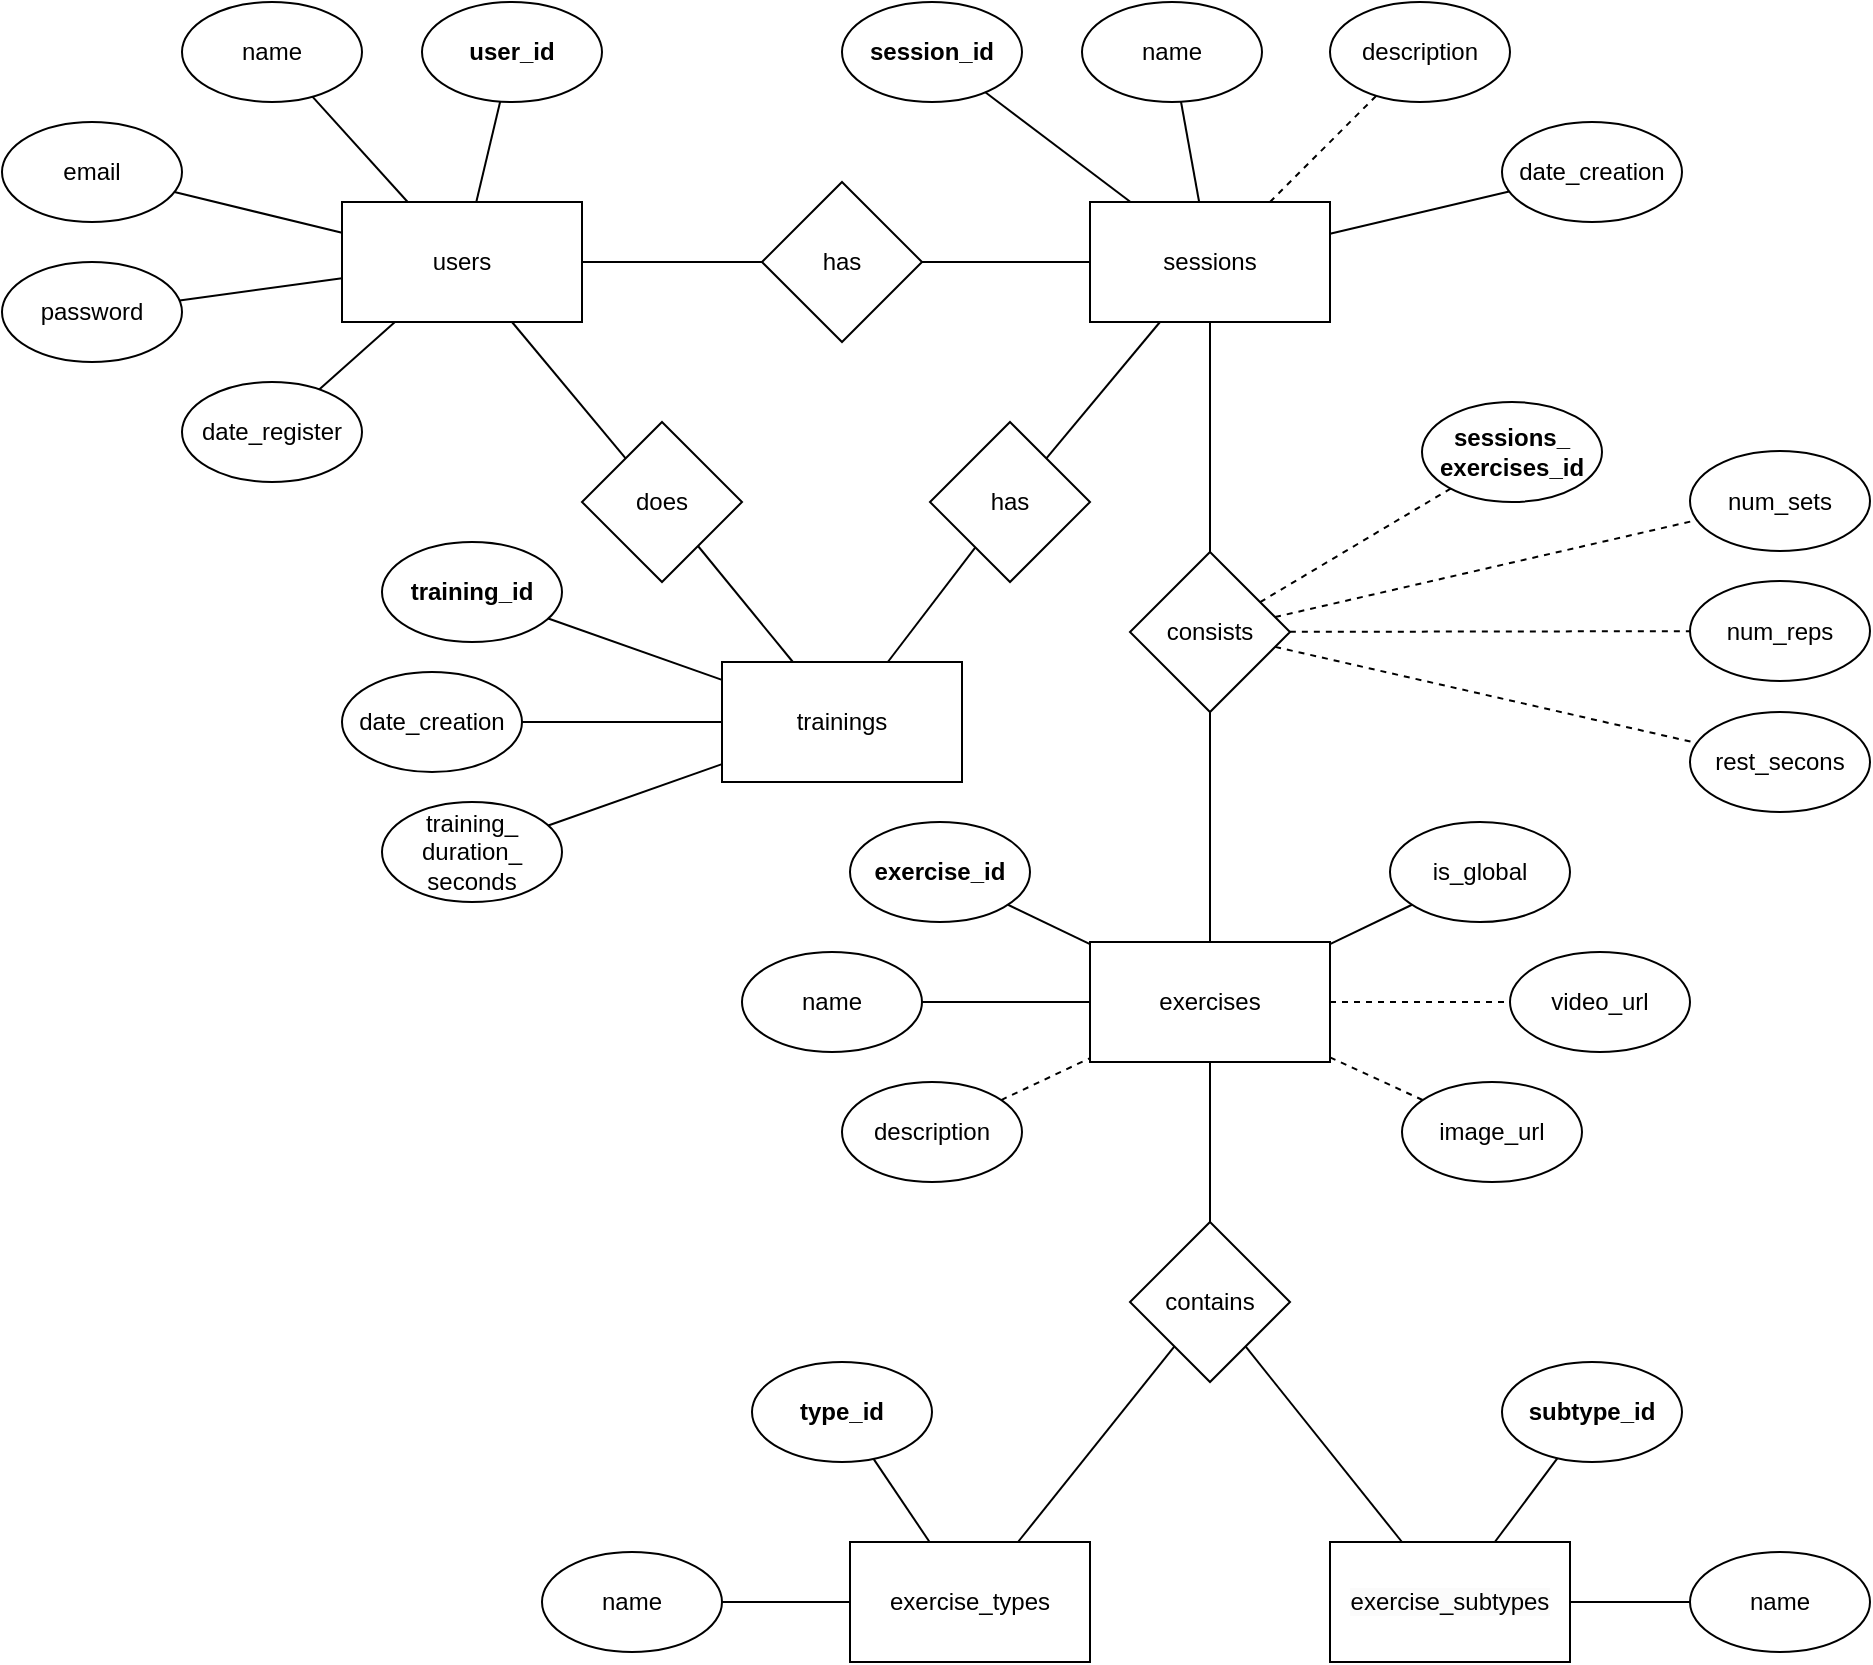 <mxfile version="26.1.1">
  <diagram name="Page-1" id="KWKixU5v3_Od0d5qYe9I">
    <mxGraphModel dx="1434" dy="827" grid="1" gridSize="10" guides="1" tooltips="1" connect="1" arrows="1" fold="1" page="1" pageScale="1" pageWidth="827" pageHeight="1169" math="0" shadow="0">
      <root>
        <mxCell id="0" />
        <mxCell id="1" parent="0" />
        <mxCell id="nU5c1gYI4mI4mL374CUJ-8" value="users" style="rounded=0;whiteSpace=wrap;html=1;" vertex="1" parent="1">
          <mxGeometry x="230" y="330" width="120" height="60" as="geometry" />
        </mxCell>
        <mxCell id="nU5c1gYI4mI4mL374CUJ-9" value="trainings" style="rounded=0;whiteSpace=wrap;html=1;" vertex="1" parent="1">
          <mxGeometry x="420" y="560" width="120" height="60" as="geometry" />
        </mxCell>
        <mxCell id="nU5c1gYI4mI4mL374CUJ-10" value="exercises" style="rounded=0;whiteSpace=wrap;html=1;" vertex="1" parent="1">
          <mxGeometry x="604" y="700" width="120" height="60" as="geometry" />
        </mxCell>
        <mxCell id="nU5c1gYI4mI4mL374CUJ-11" value="exercise_types" style="rounded=0;whiteSpace=wrap;html=1;" vertex="1" parent="1">
          <mxGeometry x="484" y="1000" width="120" height="60" as="geometry" />
        </mxCell>
        <mxCell id="nU5c1gYI4mI4mL374CUJ-12" value="&lt;span style=&quot;caret-color: rgb(0, 0, 0); color: rgb(0, 0, 0); font-family: Helvetica; font-size: 12px; font-style: normal; font-variant-caps: normal; font-weight: 400; letter-spacing: normal; text-align: center; text-indent: 0px; text-transform: none; white-space: normal; word-spacing: 0px; -webkit-text-stroke-width: 0px; background-color: rgb(251, 251, 251); text-decoration: none; float: none; display: inline !important;&quot;&gt;exercise_subtypes&lt;/span&gt;" style="rounded=0;whiteSpace=wrap;html=1;" vertex="1" parent="1">
          <mxGeometry x="724" y="1000" width="120" height="60" as="geometry" />
        </mxCell>
        <mxCell id="nU5c1gYI4mI4mL374CUJ-13" value="sessions" style="rounded=0;whiteSpace=wrap;html=1;" vertex="1" parent="1">
          <mxGeometry x="604" y="330" width="120" height="60" as="geometry" />
        </mxCell>
        <mxCell id="nU5c1gYI4mI4mL374CUJ-15" value="" style="endArrow=none;html=1;rounded=0;" edge="1" parent="1" source="nU5c1gYI4mI4mL374CUJ-8" target="nU5c1gYI4mI4mL374CUJ-16">
          <mxGeometry width="50" height="50" relative="1" as="geometry">
            <mxPoint x="370" y="520" as="sourcePoint" />
            <mxPoint x="420" y="470" as="targetPoint" />
          </mxGeometry>
        </mxCell>
        <mxCell id="nU5c1gYI4mI4mL374CUJ-16" value="has" style="rhombus;whiteSpace=wrap;html=1;" vertex="1" parent="1">
          <mxGeometry x="440" y="320" width="80" height="80" as="geometry" />
        </mxCell>
        <mxCell id="nU5c1gYI4mI4mL374CUJ-17" value="" style="endArrow=none;html=1;rounded=0;" edge="1" parent="1" source="nU5c1gYI4mI4mL374CUJ-16" target="nU5c1gYI4mI4mL374CUJ-13">
          <mxGeometry width="50" height="50" relative="1" as="geometry">
            <mxPoint x="360" y="460" as="sourcePoint" />
            <mxPoint x="450" y="460" as="targetPoint" />
          </mxGeometry>
        </mxCell>
        <mxCell id="nU5c1gYI4mI4mL374CUJ-18" value="contains" style="rhombus;whiteSpace=wrap;html=1;" vertex="1" parent="1">
          <mxGeometry x="624" y="840" width="80" height="80" as="geometry" />
        </mxCell>
        <mxCell id="nU5c1gYI4mI4mL374CUJ-19" value="" style="endArrow=none;html=1;rounded=0;" edge="1" parent="1" source="nU5c1gYI4mI4mL374CUJ-18" target="nU5c1gYI4mI4mL374CUJ-10">
          <mxGeometry width="50" height="50" relative="1" as="geometry">
            <mxPoint x="834" y="630" as="sourcePoint" />
            <mxPoint x="884" y="580" as="targetPoint" />
          </mxGeometry>
        </mxCell>
        <mxCell id="nU5c1gYI4mI4mL374CUJ-20" value="" style="endArrow=none;html=1;rounded=0;" edge="1" parent="1" source="nU5c1gYI4mI4mL374CUJ-18" target="nU5c1gYI4mI4mL374CUJ-12">
          <mxGeometry width="50" height="50" relative="1" as="geometry">
            <mxPoint x="814" y="660" as="sourcePoint" />
            <mxPoint x="864" y="610" as="targetPoint" />
          </mxGeometry>
        </mxCell>
        <mxCell id="nU5c1gYI4mI4mL374CUJ-21" value="" style="endArrow=none;html=1;rounded=0;" edge="1" parent="1" source="nU5c1gYI4mI4mL374CUJ-11" target="nU5c1gYI4mI4mL374CUJ-18">
          <mxGeometry width="50" height="50" relative="1" as="geometry">
            <mxPoint x="864" y="680" as="sourcePoint" />
            <mxPoint x="914" y="630" as="targetPoint" />
          </mxGeometry>
        </mxCell>
        <mxCell id="nU5c1gYI4mI4mL374CUJ-22" value="" style="endArrow=none;html=1;rounded=0;" edge="1" parent="1" source="nU5c1gYI4mI4mL374CUJ-23" target="nU5c1gYI4mI4mL374CUJ-13">
          <mxGeometry width="50" height="50" relative="1" as="geometry">
            <mxPoint x="455" y="570" as="sourcePoint" />
            <mxPoint x="505" y="520" as="targetPoint" />
          </mxGeometry>
        </mxCell>
        <mxCell id="nU5c1gYI4mI4mL374CUJ-23" value="consists" style="rhombus;whiteSpace=wrap;html=1;" vertex="1" parent="1">
          <mxGeometry x="624" y="505" width="80" height="80" as="geometry" />
        </mxCell>
        <mxCell id="nU5c1gYI4mI4mL374CUJ-24" value="" style="endArrow=none;html=1;rounded=0;" edge="1" parent="1" source="nU5c1gYI4mI4mL374CUJ-23" target="nU5c1gYI4mI4mL374CUJ-10">
          <mxGeometry width="50" height="50" relative="1" as="geometry">
            <mxPoint x="580" y="630" as="sourcePoint" />
            <mxPoint x="630" y="580" as="targetPoint" />
          </mxGeometry>
        </mxCell>
        <mxCell id="nU5c1gYI4mI4mL374CUJ-25" value="" style="endArrow=none;html=1;rounded=0;" edge="1" parent="1" source="nU5c1gYI4mI4mL374CUJ-26" target="nU5c1gYI4mI4mL374CUJ-9">
          <mxGeometry width="50" height="50" relative="1" as="geometry">
            <mxPoint x="390" y="330" as="sourcePoint" />
            <mxPoint x="440" y="280" as="targetPoint" />
          </mxGeometry>
        </mxCell>
        <mxCell id="nU5c1gYI4mI4mL374CUJ-26" value="does" style="rhombus;whiteSpace=wrap;html=1;" vertex="1" parent="1">
          <mxGeometry x="350" y="440" width="80" height="80" as="geometry" />
        </mxCell>
        <mxCell id="nU5c1gYI4mI4mL374CUJ-27" value="" style="endArrow=none;html=1;rounded=0;" edge="1" parent="1" source="nU5c1gYI4mI4mL374CUJ-8" target="nU5c1gYI4mI4mL374CUJ-26">
          <mxGeometry width="50" height="50" relative="1" as="geometry">
            <mxPoint x="390" y="330" as="sourcePoint" />
            <mxPoint x="440" y="280" as="targetPoint" />
          </mxGeometry>
        </mxCell>
        <mxCell id="nU5c1gYI4mI4mL374CUJ-28" value="has" style="rhombus;whiteSpace=wrap;html=1;" vertex="1" parent="1">
          <mxGeometry x="524" y="440" width="80" height="80" as="geometry" />
        </mxCell>
        <mxCell id="nU5c1gYI4mI4mL374CUJ-29" value="" style="endArrow=none;html=1;rounded=0;" edge="1" parent="1" source="nU5c1gYI4mI4mL374CUJ-9" target="nU5c1gYI4mI4mL374CUJ-28">
          <mxGeometry width="50" height="50" relative="1" as="geometry">
            <mxPoint x="390" y="520" as="sourcePoint" />
            <mxPoint x="440" y="470" as="targetPoint" />
          </mxGeometry>
        </mxCell>
        <mxCell id="nU5c1gYI4mI4mL374CUJ-30" value="" style="endArrow=none;html=1;rounded=0;" edge="1" parent="1" source="nU5c1gYI4mI4mL374CUJ-28" target="nU5c1gYI4mI4mL374CUJ-13">
          <mxGeometry width="50" height="50" relative="1" as="geometry">
            <mxPoint x="390" y="520" as="sourcePoint" />
            <mxPoint x="440" y="470" as="targetPoint" />
          </mxGeometry>
        </mxCell>
        <mxCell id="nU5c1gYI4mI4mL374CUJ-31" value="sessions_&lt;div&gt;exercises_id&lt;/div&gt;" style="ellipse;whiteSpace=wrap;html=1;fontStyle=1" vertex="1" parent="1">
          <mxGeometry x="770" y="430" width="90" height="50" as="geometry" />
        </mxCell>
        <mxCell id="nU5c1gYI4mI4mL374CUJ-33" value="num_sets" style="ellipse;whiteSpace=wrap;html=1;" vertex="1" parent="1">
          <mxGeometry x="904" y="454.5" width="90" height="50" as="geometry" />
        </mxCell>
        <mxCell id="nU5c1gYI4mI4mL374CUJ-34" value="num_reps" style="ellipse;whiteSpace=wrap;html=1;" vertex="1" parent="1">
          <mxGeometry x="904" y="519.5" width="90" height="50" as="geometry" />
        </mxCell>
        <mxCell id="nU5c1gYI4mI4mL374CUJ-35" value="rest_secons" style="ellipse;whiteSpace=wrap;html=1;" vertex="1" parent="1">
          <mxGeometry x="904" y="585" width="90" height="50" as="geometry" />
        </mxCell>
        <mxCell id="nU5c1gYI4mI4mL374CUJ-36" value="" style="endArrow=none;dashed=1;html=1;rounded=0;" edge="1" parent="1" source="nU5c1gYI4mI4mL374CUJ-23" target="nU5c1gYI4mI4mL374CUJ-31">
          <mxGeometry width="50" height="50" relative="1" as="geometry">
            <mxPoint x="850" y="670" as="sourcePoint" />
            <mxPoint x="900" y="620" as="targetPoint" />
          </mxGeometry>
        </mxCell>
        <mxCell id="nU5c1gYI4mI4mL374CUJ-37" value="" style="endArrow=none;dashed=1;html=1;rounded=0;" edge="1" parent="1" source="nU5c1gYI4mI4mL374CUJ-23" target="nU5c1gYI4mI4mL374CUJ-33">
          <mxGeometry width="50" height="50" relative="1" as="geometry">
            <mxPoint x="716" y="507" as="sourcePoint" />
            <mxPoint x="844" y="450" as="targetPoint" />
          </mxGeometry>
        </mxCell>
        <mxCell id="nU5c1gYI4mI4mL374CUJ-38" value="" style="endArrow=none;dashed=1;html=1;rounded=0;" edge="1" parent="1" source="nU5c1gYI4mI4mL374CUJ-23" target="nU5c1gYI4mI4mL374CUJ-34">
          <mxGeometry width="50" height="50" relative="1" as="geometry">
            <mxPoint x="710" y="486" as="sourcePoint" />
            <mxPoint x="911" y="460" as="targetPoint" />
          </mxGeometry>
        </mxCell>
        <mxCell id="nU5c1gYI4mI4mL374CUJ-39" value="" style="endArrow=none;dashed=1;html=1;rounded=0;" edge="1" parent="1" source="nU5c1gYI4mI4mL374CUJ-23" target="nU5c1gYI4mI4mL374CUJ-35">
          <mxGeometry width="50" height="50" relative="1" as="geometry">
            <mxPoint x="720" y="496" as="sourcePoint" />
            <mxPoint x="921" y="470" as="targetPoint" />
          </mxGeometry>
        </mxCell>
        <mxCell id="nU5c1gYI4mI4mL374CUJ-40" value="user_id" style="ellipse;whiteSpace=wrap;html=1;fontStyle=1" vertex="1" parent="1">
          <mxGeometry x="270" y="230" width="90" height="50" as="geometry" />
        </mxCell>
        <mxCell id="nU5c1gYI4mI4mL374CUJ-41" value="name" style="ellipse;whiteSpace=wrap;html=1;" vertex="1" parent="1">
          <mxGeometry x="150" y="230" width="90" height="50" as="geometry" />
        </mxCell>
        <mxCell id="nU5c1gYI4mI4mL374CUJ-42" value="email" style="ellipse;whiteSpace=wrap;html=1;" vertex="1" parent="1">
          <mxGeometry x="60" y="290" width="90" height="50" as="geometry" />
        </mxCell>
        <mxCell id="nU5c1gYI4mI4mL374CUJ-43" value="password" style="ellipse;whiteSpace=wrap;html=1;" vertex="1" parent="1">
          <mxGeometry x="60" y="360" width="90" height="50" as="geometry" />
        </mxCell>
        <mxCell id="nU5c1gYI4mI4mL374CUJ-44" value="date_register" style="ellipse;whiteSpace=wrap;html=1;" vertex="1" parent="1">
          <mxGeometry x="150" y="420" width="90" height="50" as="geometry" />
        </mxCell>
        <mxCell id="nU5c1gYI4mI4mL374CUJ-45" value="" style="endArrow=none;html=1;rounded=0;" edge="1" parent="1" source="nU5c1gYI4mI4mL374CUJ-8" target="nU5c1gYI4mI4mL374CUJ-40">
          <mxGeometry width="50" height="50" relative="1" as="geometry">
            <mxPoint x="390" y="500" as="sourcePoint" />
            <mxPoint x="440" y="450" as="targetPoint" />
          </mxGeometry>
        </mxCell>
        <mxCell id="nU5c1gYI4mI4mL374CUJ-46" value="" style="endArrow=none;html=1;rounded=0;" edge="1" parent="1" source="nU5c1gYI4mI4mL374CUJ-8" target="nU5c1gYI4mI4mL374CUJ-41">
          <mxGeometry width="50" height="50" relative="1" as="geometry">
            <mxPoint x="307" y="340" as="sourcePoint" />
            <mxPoint x="319" y="290" as="targetPoint" />
          </mxGeometry>
        </mxCell>
        <mxCell id="nU5c1gYI4mI4mL374CUJ-47" value="" style="endArrow=none;html=1;rounded=0;" edge="1" parent="1" source="nU5c1gYI4mI4mL374CUJ-8" target="nU5c1gYI4mI4mL374CUJ-42">
          <mxGeometry width="50" height="50" relative="1" as="geometry">
            <mxPoint x="317" y="350" as="sourcePoint" />
            <mxPoint x="329" y="300" as="targetPoint" />
          </mxGeometry>
        </mxCell>
        <mxCell id="nU5c1gYI4mI4mL374CUJ-48" value="" style="endArrow=none;html=1;rounded=0;" edge="1" parent="1" source="nU5c1gYI4mI4mL374CUJ-43" target="nU5c1gYI4mI4mL374CUJ-8">
          <mxGeometry width="50" height="50" relative="1" as="geometry">
            <mxPoint x="327" y="360" as="sourcePoint" />
            <mxPoint x="339" y="310" as="targetPoint" />
          </mxGeometry>
        </mxCell>
        <mxCell id="nU5c1gYI4mI4mL374CUJ-49" value="" style="endArrow=none;html=1;rounded=0;" edge="1" parent="1" source="nU5c1gYI4mI4mL374CUJ-44" target="nU5c1gYI4mI4mL374CUJ-8">
          <mxGeometry width="50" height="50" relative="1" as="geometry">
            <mxPoint x="337" y="370" as="sourcePoint" />
            <mxPoint x="349" y="320" as="targetPoint" />
          </mxGeometry>
        </mxCell>
        <mxCell id="nU5c1gYI4mI4mL374CUJ-50" value="session_id" style="ellipse;whiteSpace=wrap;html=1;fontStyle=1" vertex="1" parent="1">
          <mxGeometry x="480" y="230" width="90" height="50" as="geometry" />
        </mxCell>
        <mxCell id="nU5c1gYI4mI4mL374CUJ-51" value="name" style="ellipse;whiteSpace=wrap;html=1;" vertex="1" parent="1">
          <mxGeometry x="600" y="230" width="90" height="50" as="geometry" />
        </mxCell>
        <mxCell id="nU5c1gYI4mI4mL374CUJ-52" value="date_creation" style="ellipse;whiteSpace=wrap;html=1;" vertex="1" parent="1">
          <mxGeometry x="810" y="290" width="90" height="50" as="geometry" />
        </mxCell>
        <mxCell id="nU5c1gYI4mI4mL374CUJ-53" value="description" style="ellipse;whiteSpace=wrap;html=1;" vertex="1" parent="1">
          <mxGeometry x="724" y="230" width="90" height="50" as="geometry" />
        </mxCell>
        <mxCell id="nU5c1gYI4mI4mL374CUJ-54" value="" style="endArrow=none;html=1;rounded=0;" edge="1" parent="1" source="nU5c1gYI4mI4mL374CUJ-13" target="nU5c1gYI4mI4mL374CUJ-50">
          <mxGeometry width="50" height="50" relative="1" as="geometry">
            <mxPoint x="307" y="340" as="sourcePoint" />
            <mxPoint x="319" y="290" as="targetPoint" />
          </mxGeometry>
        </mxCell>
        <mxCell id="nU5c1gYI4mI4mL374CUJ-55" value="" style="endArrow=none;html=1;rounded=0;" edge="1" parent="1" source="nU5c1gYI4mI4mL374CUJ-13" target="nU5c1gYI4mI4mL374CUJ-51">
          <mxGeometry width="50" height="50" relative="1" as="geometry">
            <mxPoint x="317" y="350" as="sourcePoint" />
            <mxPoint x="329" y="300" as="targetPoint" />
          </mxGeometry>
        </mxCell>
        <mxCell id="nU5c1gYI4mI4mL374CUJ-57" value="" style="endArrow=none;html=1;rounded=0;" edge="1" parent="1" source="nU5c1gYI4mI4mL374CUJ-13" target="nU5c1gYI4mI4mL374CUJ-52">
          <mxGeometry width="50" height="50" relative="1" as="geometry">
            <mxPoint x="337" y="370" as="sourcePoint" />
            <mxPoint x="349" y="320" as="targetPoint" />
          </mxGeometry>
        </mxCell>
        <mxCell id="nU5c1gYI4mI4mL374CUJ-58" value="exercise_id" style="ellipse;whiteSpace=wrap;html=1;fontStyle=1" vertex="1" parent="1">
          <mxGeometry x="484" y="640" width="90" height="50" as="geometry" />
        </mxCell>
        <mxCell id="nU5c1gYI4mI4mL374CUJ-59" value="name" style="ellipse;whiteSpace=wrap;html=1;" vertex="1" parent="1">
          <mxGeometry x="430" y="705" width="90" height="50" as="geometry" />
        </mxCell>
        <mxCell id="nU5c1gYI4mI4mL374CUJ-60" value="is_global" style="ellipse;whiteSpace=wrap;html=1;" vertex="1" parent="1">
          <mxGeometry x="754" y="640" width="90" height="50" as="geometry" />
        </mxCell>
        <mxCell id="nU5c1gYI4mI4mL374CUJ-61" value="description" style="ellipse;whiteSpace=wrap;html=1;" vertex="1" parent="1">
          <mxGeometry x="480" y="770" width="90" height="50" as="geometry" />
        </mxCell>
        <mxCell id="nU5c1gYI4mI4mL374CUJ-62" value="video_url" style="ellipse;whiteSpace=wrap;html=1;" vertex="1" parent="1">
          <mxGeometry x="814" y="705" width="90" height="50" as="geometry" />
        </mxCell>
        <mxCell id="nU5c1gYI4mI4mL374CUJ-63" value="image_url" style="ellipse;whiteSpace=wrap;html=1;" vertex="1" parent="1">
          <mxGeometry x="760" y="770" width="90" height="50" as="geometry" />
        </mxCell>
        <mxCell id="nU5c1gYI4mI4mL374CUJ-64" value="" style="endArrow=none;dashed=1;html=1;rounded=0;" edge="1" parent="1" source="nU5c1gYI4mI4mL374CUJ-13" target="nU5c1gYI4mI4mL374CUJ-53">
          <mxGeometry width="50" height="50" relative="1" as="geometry">
            <mxPoint x="702" y="478" as="sourcePoint" />
            <mxPoint x="830" y="421" as="targetPoint" />
          </mxGeometry>
        </mxCell>
        <mxCell id="nU5c1gYI4mI4mL374CUJ-65" value="" style="endArrow=none;html=1;rounded=0;" edge="1" parent="1" source="nU5c1gYI4mI4mL374CUJ-10" target="nU5c1gYI4mI4mL374CUJ-58">
          <mxGeometry width="50" height="50" relative="1" as="geometry">
            <mxPoint x="513" y="570" as="sourcePoint" />
            <mxPoint x="557" y="513" as="targetPoint" />
          </mxGeometry>
        </mxCell>
        <mxCell id="nU5c1gYI4mI4mL374CUJ-66" value="" style="endArrow=none;html=1;rounded=0;" edge="1" parent="1" source="nU5c1gYI4mI4mL374CUJ-10" target="nU5c1gYI4mI4mL374CUJ-59">
          <mxGeometry width="50" height="50" relative="1" as="geometry">
            <mxPoint x="523" y="580" as="sourcePoint" />
            <mxPoint x="567" y="523" as="targetPoint" />
          </mxGeometry>
        </mxCell>
        <mxCell id="nU5c1gYI4mI4mL374CUJ-67" value="" style="endArrow=none;html=1;rounded=0;" edge="1" parent="1" source="nU5c1gYI4mI4mL374CUJ-10" target="nU5c1gYI4mI4mL374CUJ-60">
          <mxGeometry width="50" height="50" relative="1" as="geometry">
            <mxPoint x="533" y="590" as="sourcePoint" />
            <mxPoint x="577" y="533" as="targetPoint" />
          </mxGeometry>
        </mxCell>
        <mxCell id="nU5c1gYI4mI4mL374CUJ-68" value="" style="endArrow=none;dashed=1;html=1;rounded=0;" edge="1" parent="1" source="nU5c1gYI4mI4mL374CUJ-61" target="nU5c1gYI4mI4mL374CUJ-10">
          <mxGeometry width="50" height="50" relative="1" as="geometry">
            <mxPoint x="930" y="760" as="sourcePoint" />
            <mxPoint x="1055" y="810" as="targetPoint" />
          </mxGeometry>
        </mxCell>
        <mxCell id="nU5c1gYI4mI4mL374CUJ-69" value="" style="endArrow=none;dashed=1;html=1;rounded=0;" edge="1" parent="1" source="nU5c1gYI4mI4mL374CUJ-10" target="nU5c1gYI4mI4mL374CUJ-62">
          <mxGeometry width="50" height="50" relative="1" as="geometry">
            <mxPoint x="940" y="770" as="sourcePoint" />
            <mxPoint x="1065" y="820" as="targetPoint" />
          </mxGeometry>
        </mxCell>
        <mxCell id="nU5c1gYI4mI4mL374CUJ-70" value="" style="endArrow=none;dashed=1;html=1;rounded=0;" edge="1" parent="1" source="nU5c1gYI4mI4mL374CUJ-10" target="nU5c1gYI4mI4mL374CUJ-63">
          <mxGeometry width="50" height="50" relative="1" as="geometry">
            <mxPoint x="950" y="780" as="sourcePoint" />
            <mxPoint x="1075" y="830" as="targetPoint" />
          </mxGeometry>
        </mxCell>
        <mxCell id="nU5c1gYI4mI4mL374CUJ-72" value="date_creation" style="ellipse;whiteSpace=wrap;html=1;" vertex="1" parent="1">
          <mxGeometry x="230" y="565" width="90" height="50" as="geometry" />
        </mxCell>
        <mxCell id="nU5c1gYI4mI4mL374CUJ-73" value="" style="endArrow=none;html=1;rounded=0;" edge="1" parent="1" source="nU5c1gYI4mI4mL374CUJ-72" target="nU5c1gYI4mI4mL374CUJ-9">
          <mxGeometry width="50" height="50" relative="1" as="geometry">
            <mxPoint x="270" y="720" as="sourcePoint" />
            <mxPoint x="327" y="788" as="targetPoint" />
          </mxGeometry>
        </mxCell>
        <mxCell id="nU5c1gYI4mI4mL374CUJ-74" value="training_id" style="ellipse;whiteSpace=wrap;html=1;fontStyle=1" vertex="1" parent="1">
          <mxGeometry x="250" y="500" width="90" height="50" as="geometry" />
        </mxCell>
        <mxCell id="nU5c1gYI4mI4mL374CUJ-75" value="" style="endArrow=none;html=1;rounded=0;" edge="1" parent="1" source="nU5c1gYI4mI4mL374CUJ-74" target="nU5c1gYI4mI4mL374CUJ-9">
          <mxGeometry width="50" height="50" relative="1" as="geometry">
            <mxPoint x="330" y="596" as="sourcePoint" />
            <mxPoint x="430" y="599" as="targetPoint" />
          </mxGeometry>
        </mxCell>
        <mxCell id="nU5c1gYI4mI4mL374CUJ-76" value="training_&lt;div&gt;duration_&lt;/div&gt;&lt;div&gt;seconds&lt;/div&gt;" style="ellipse;whiteSpace=wrap;html=1;" vertex="1" parent="1">
          <mxGeometry x="250" y="630" width="90" height="50" as="geometry" />
        </mxCell>
        <mxCell id="nU5c1gYI4mI4mL374CUJ-77" value="" style="endArrow=none;html=1;rounded=0;" edge="1" parent="1" source="nU5c1gYI4mI4mL374CUJ-76" target="nU5c1gYI4mI4mL374CUJ-9">
          <mxGeometry width="50" height="50" relative="1" as="geometry">
            <mxPoint x="240" y="800" as="sourcePoint" />
            <mxPoint x="390" y="669" as="targetPoint" />
          </mxGeometry>
        </mxCell>
        <mxCell id="nU5c1gYI4mI4mL374CUJ-78" value="type_id" style="ellipse;whiteSpace=wrap;html=1;fontStyle=1" vertex="1" parent="1">
          <mxGeometry x="435" y="910" width="90" height="50" as="geometry" />
        </mxCell>
        <mxCell id="nU5c1gYI4mI4mL374CUJ-79" value="" style="endArrow=none;html=1;rounded=0;" edge="1" parent="1" target="nU5c1gYI4mI4mL374CUJ-78" source="nU5c1gYI4mI4mL374CUJ-11">
          <mxGeometry width="50" height="50" relative="1" as="geometry">
            <mxPoint x="484" y="1031" as="sourcePoint" />
            <mxPoint x="437" y="843" as="targetPoint" />
          </mxGeometry>
        </mxCell>
        <mxCell id="nU5c1gYI4mI4mL374CUJ-80" value="subtype_id" style="ellipse;whiteSpace=wrap;html=1;fontStyle=1" vertex="1" parent="1">
          <mxGeometry x="810" y="910" width="90" height="50" as="geometry" />
        </mxCell>
        <mxCell id="nU5c1gYI4mI4mL374CUJ-81" value="" style="endArrow=none;html=1;rounded=0;" edge="1" parent="1" target="nU5c1gYI4mI4mL374CUJ-80" source="nU5c1gYI4mI4mL374CUJ-12">
          <mxGeometry width="50" height="50" relative="1" as="geometry">
            <mxPoint x="1011" y="1003" as="sourcePoint" />
            <mxPoint x="964" y="840" as="targetPoint" />
          </mxGeometry>
        </mxCell>
        <mxCell id="nU5c1gYI4mI4mL374CUJ-82" value="name" style="ellipse;whiteSpace=wrap;html=1;" vertex="1" parent="1">
          <mxGeometry x="330" y="1005" width="90" height="50" as="geometry" />
        </mxCell>
        <mxCell id="nU5c1gYI4mI4mL374CUJ-83" value="" style="endArrow=none;html=1;rounded=0;" edge="1" parent="1" target="nU5c1gYI4mI4mL374CUJ-82" source="nU5c1gYI4mI4mL374CUJ-11">
          <mxGeometry width="50" height="50" relative="1" as="geometry">
            <mxPoint x="430" y="1075" as="sourcePoint" />
            <mxPoint x="393" y="868" as="targetPoint" />
          </mxGeometry>
        </mxCell>
        <mxCell id="nU5c1gYI4mI4mL374CUJ-84" value="name" style="ellipse;whiteSpace=wrap;html=1;" vertex="1" parent="1">
          <mxGeometry x="904" y="1005" width="90" height="50" as="geometry" />
        </mxCell>
        <mxCell id="nU5c1gYI4mI4mL374CUJ-85" value="" style="endArrow=none;html=1;rounded=0;" edge="1" parent="1" target="nU5c1gYI4mI4mL374CUJ-84" source="nU5c1gYI4mI4mL374CUJ-12">
          <mxGeometry width="50" height="50" relative="1" as="geometry">
            <mxPoint x="1094" y="1075" as="sourcePoint" />
            <mxPoint x="1057" y="868" as="targetPoint" />
          </mxGeometry>
        </mxCell>
      </root>
    </mxGraphModel>
  </diagram>
</mxfile>
